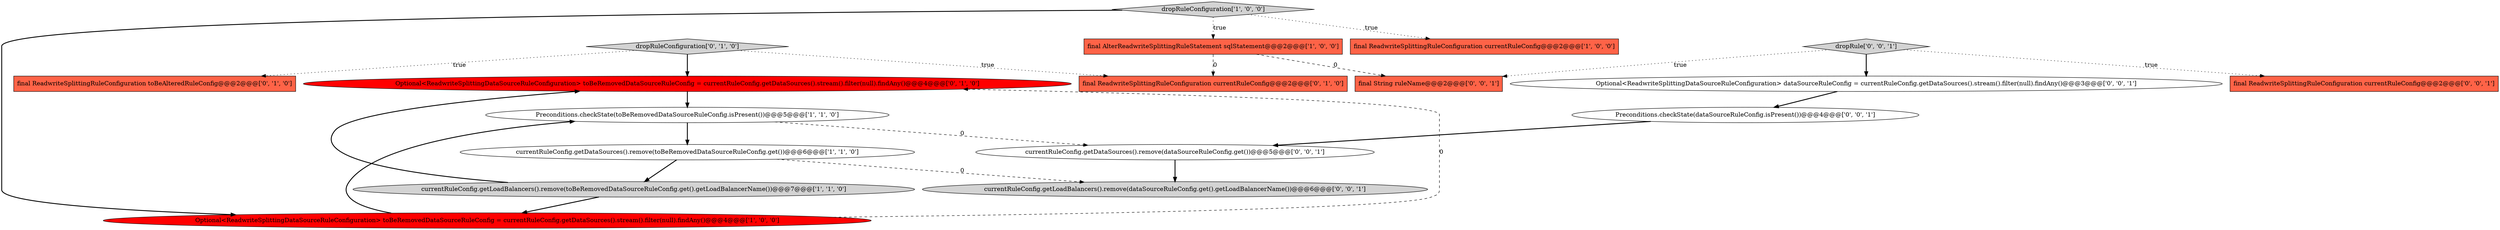 digraph {
8 [style = filled, label = "Optional<ReadwriteSplittingDataSourceRuleConfiguration> toBeRemovedDataSourceRuleConfig = currentRuleConfig.getDataSources().stream().filter(null).findAny()@@@4@@@['0', '1', '0']", fillcolor = red, shape = ellipse image = "AAA1AAABBB2BBB"];
5 [style = filled, label = "currentRuleConfig.getLoadBalancers().remove(toBeRemovedDataSourceRuleConfig.get().getLoadBalancerName())@@@7@@@['1', '1', '0']", fillcolor = lightgray, shape = ellipse image = "AAA0AAABBB1BBB"];
12 [style = filled, label = "final ReadwriteSplittingRuleConfiguration currentRuleConfig@@@2@@@['0', '0', '1']", fillcolor = tomato, shape = box image = "AAA0AAABBB3BBB"];
16 [style = filled, label = "currentRuleConfig.getLoadBalancers().remove(dataSourceRuleConfig.get().getLoadBalancerName())@@@6@@@['0', '0', '1']", fillcolor = lightgray, shape = ellipse image = "AAA0AAABBB3BBB"];
6 [style = filled, label = "Preconditions.checkState(toBeRemovedDataSourceRuleConfig.isPresent())@@@5@@@['1', '1', '0']", fillcolor = white, shape = ellipse image = "AAA0AAABBB1BBB"];
9 [style = filled, label = "final ReadwriteSplittingRuleConfiguration currentRuleConfig@@@2@@@['0', '1', '0']", fillcolor = tomato, shape = box image = "AAA1AAABBB2BBB"];
14 [style = filled, label = "final String ruleName@@@2@@@['0', '0', '1']", fillcolor = tomato, shape = box image = "AAA0AAABBB3BBB"];
10 [style = filled, label = "dropRuleConfiguration['0', '1', '0']", fillcolor = lightgray, shape = diamond image = "AAA0AAABBB2BBB"];
15 [style = filled, label = "Preconditions.checkState(dataSourceRuleConfig.isPresent())@@@4@@@['0', '0', '1']", fillcolor = white, shape = ellipse image = "AAA0AAABBB3BBB"];
4 [style = filled, label = "Optional<ReadwriteSplittingDataSourceRuleConfiguration> toBeRemovedDataSourceRuleConfig = currentRuleConfig.getDataSources().stream().filter(null).findAny()@@@4@@@['1', '0', '0']", fillcolor = red, shape = ellipse image = "AAA1AAABBB1BBB"];
11 [style = filled, label = "currentRuleConfig.getDataSources().remove(dataSourceRuleConfig.get())@@@5@@@['0', '0', '1']", fillcolor = white, shape = ellipse image = "AAA0AAABBB3BBB"];
13 [style = filled, label = "Optional<ReadwriteSplittingDataSourceRuleConfiguration> dataSourceRuleConfig = currentRuleConfig.getDataSources().stream().filter(null).findAny()@@@3@@@['0', '0', '1']", fillcolor = white, shape = ellipse image = "AAA0AAABBB3BBB"];
17 [style = filled, label = "dropRule['0', '0', '1']", fillcolor = lightgray, shape = diamond image = "AAA0AAABBB3BBB"];
1 [style = filled, label = "final ReadwriteSplittingRuleConfiguration currentRuleConfig@@@2@@@['1', '0', '0']", fillcolor = tomato, shape = box image = "AAA0AAABBB1BBB"];
7 [style = filled, label = "final ReadwriteSplittingRuleConfiguration toBeAlteredRuleConfig@@@2@@@['0', '1', '0']", fillcolor = tomato, shape = box image = "AAA0AAABBB2BBB"];
3 [style = filled, label = "dropRuleConfiguration['1', '0', '0']", fillcolor = lightgray, shape = diamond image = "AAA0AAABBB1BBB"];
2 [style = filled, label = "final AlterReadwriteSplittingRuleStatement sqlStatement@@@2@@@['1', '0', '0']", fillcolor = tomato, shape = box image = "AAA1AAABBB1BBB"];
0 [style = filled, label = "currentRuleConfig.getDataSources().remove(toBeRemovedDataSourceRuleConfig.get())@@@6@@@['1', '1', '0']", fillcolor = white, shape = ellipse image = "AAA0AAABBB1BBB"];
11->16 [style = bold, label=""];
5->8 [style = bold, label=""];
4->6 [style = bold, label=""];
6->11 [style = dashed, label="0"];
0->16 [style = dashed, label="0"];
17->14 [style = dotted, label="true"];
8->6 [style = bold, label=""];
6->0 [style = bold, label=""];
10->9 [style = dotted, label="true"];
3->4 [style = bold, label=""];
15->11 [style = bold, label=""];
10->8 [style = bold, label=""];
17->12 [style = dotted, label="true"];
2->14 [style = dashed, label="0"];
2->9 [style = dashed, label="0"];
5->4 [style = bold, label=""];
4->8 [style = dashed, label="0"];
17->13 [style = bold, label=""];
13->15 [style = bold, label=""];
3->1 [style = dotted, label="true"];
10->7 [style = dotted, label="true"];
3->2 [style = dotted, label="true"];
0->5 [style = bold, label=""];
}
